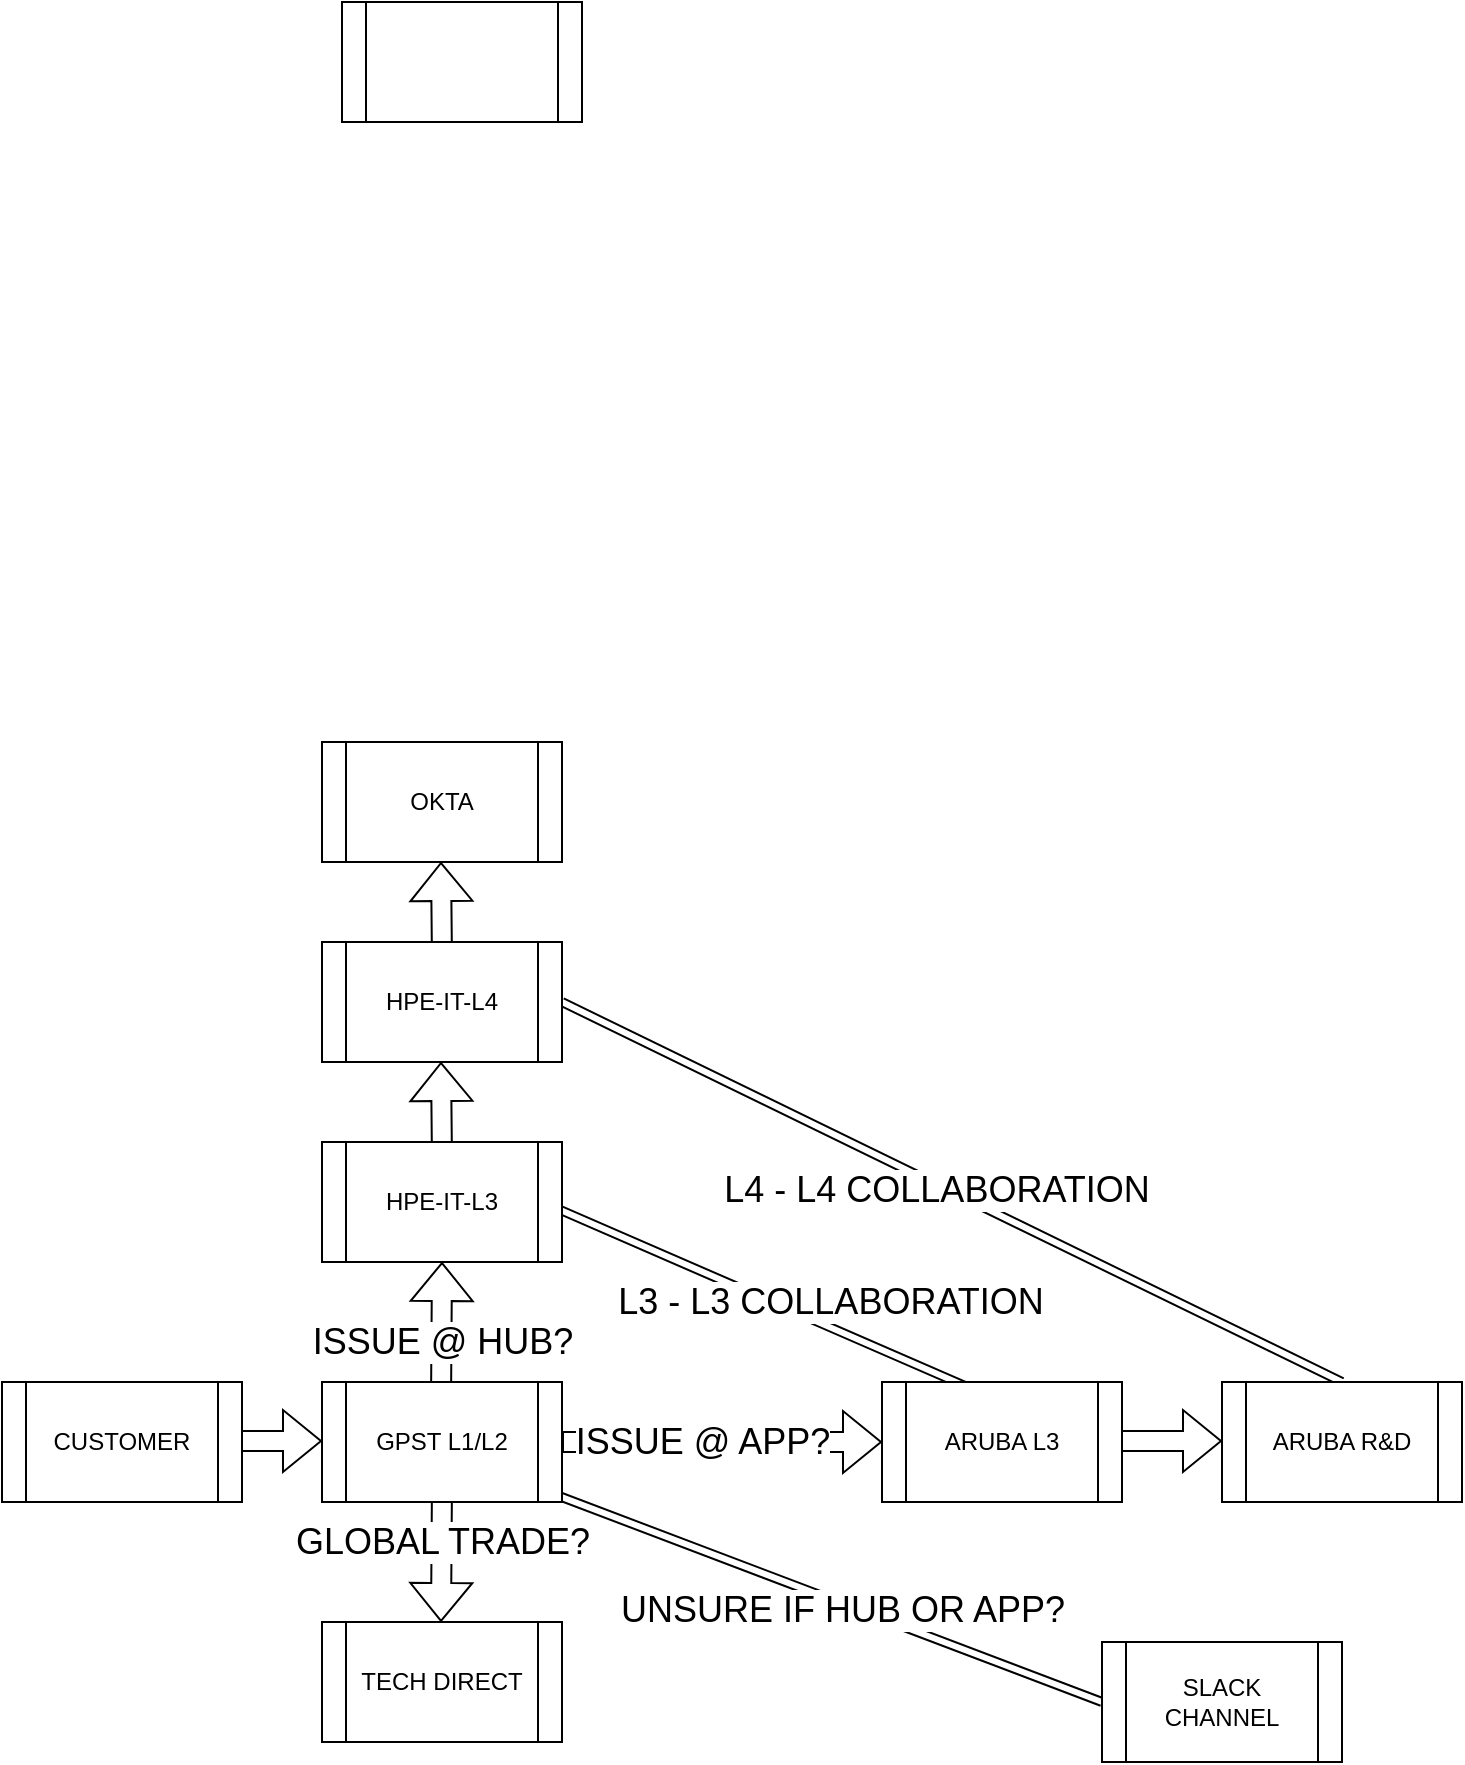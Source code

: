 <mxfile version="16.4.7" type="github">
  <diagram id="C5RBs43oDa-KdzZeNtuy" name="Page-1">
    <mxGraphModel dx="1232" dy="1931" grid="1" gridSize="10" guides="1" tooltips="1" connect="1" arrows="1" fold="1" page="1" pageScale="1" pageWidth="827" pageHeight="1169" math="0" shadow="0">
      <root>
        <mxCell id="WIyWlLk6GJQsqaUBKTNV-0" />
        <mxCell id="WIyWlLk6GJQsqaUBKTNV-1" parent="WIyWlLk6GJQsqaUBKTNV-0" />
        <mxCell id="KgCZfnkIR0c9xYVzQM_N-43" value="" style="endArrow=block;html=1;rounded=0;shape=link;labelBorderColor=default;spacing=2;startArrow=block;endFill=0;entryX=1;entryY=0.5;entryDx=0;entryDy=0;" edge="1" parent="WIyWlLk6GJQsqaUBKTNV-1">
          <mxGeometry width="50" height="50" relative="1" as="geometry">
            <mxPoint x="500" y="300" as="sourcePoint" />
            <mxPoint x="270" y="200" as="targetPoint" />
          </mxGeometry>
        </mxCell>
        <mxCell id="KgCZfnkIR0c9xYVzQM_N-44" value="L3 - L3 COLLABORATION" style="edgeLabel;html=1;align=center;verticalAlign=middle;resizable=0;points=[];fontSize=18;rotation=0;" vertex="1" connectable="0" parent="KgCZfnkIR0c9xYVzQM_N-43">
          <mxGeometry x="0.232" y="-1" relative="1" as="geometry">
            <mxPoint x="55" y="12" as="offset" />
          </mxGeometry>
        </mxCell>
        <mxCell id="KgCZfnkIR0c9xYVzQM_N-41" value="" style="endArrow=block;html=1;rounded=0;shape=link;labelBorderColor=default;spacing=2;startArrow=block;endFill=0;entryX=1;entryY=0.5;entryDx=0;entryDy=0;exitX=0.5;exitY=0;exitDx=0;exitDy=0;" edge="1" parent="WIyWlLk6GJQsqaUBKTNV-1" source="KgCZfnkIR0c9xYVzQM_N-15" target="KgCZfnkIR0c9xYVzQM_N-16">
          <mxGeometry width="50" height="50" relative="1" as="geometry">
            <mxPoint x="640" y="250" as="sourcePoint" />
            <mxPoint x="350" y="140" as="targetPoint" />
          </mxGeometry>
        </mxCell>
        <mxCell id="KgCZfnkIR0c9xYVzQM_N-42" value="L4 - L4 COLLABORATION" style="edgeLabel;html=1;align=center;verticalAlign=middle;resizable=0;points=[];fontSize=18;rotation=0;" vertex="1" connectable="0" parent="KgCZfnkIR0c9xYVzQM_N-41">
          <mxGeometry x="0.232" y="-1" relative="1" as="geometry">
            <mxPoint x="36" y="22" as="offset" />
          </mxGeometry>
        </mxCell>
        <mxCell id="KgCZfnkIR0c9xYVzQM_N-37" value="" style="endArrow=none;html=1;rounded=0;shape=link;labelBorderColor=default;spacing=2;startArrow=block;endFill=0;" edge="1" parent="WIyWlLk6GJQsqaUBKTNV-1">
          <mxGeometry width="50" height="50" relative="1" as="geometry">
            <mxPoint x="550" y="450" as="sourcePoint" />
            <mxPoint x="260" y="340" as="targetPoint" />
          </mxGeometry>
        </mxCell>
        <mxCell id="KgCZfnkIR0c9xYVzQM_N-38" value="UNSURE IF HUB OR APP?" style="edgeLabel;html=1;align=center;verticalAlign=middle;resizable=0;points=[];fontSize=18;rotation=0;" vertex="1" connectable="0" parent="KgCZfnkIR0c9xYVzQM_N-37">
          <mxGeometry x="0.232" y="-1" relative="1" as="geometry">
            <mxPoint x="48" y="22" as="offset" />
          </mxGeometry>
        </mxCell>
        <mxCell id="KgCZfnkIR0c9xYVzQM_N-28" value="" style="endArrow=classic;html=1;rounded=0;shape=flexArrow;labelBorderColor=default;spacing=2;" edge="1" parent="WIyWlLk6GJQsqaUBKTNV-1">
          <mxGeometry width="50" height="50" relative="1" as="geometry">
            <mxPoint x="100" y="319.5" as="sourcePoint" />
            <mxPoint x="160" y="319.5" as="targetPoint" />
          </mxGeometry>
        </mxCell>
        <mxCell id="KgCZfnkIR0c9xYVzQM_N-25" value="" style="endArrow=none;html=1;rounded=0;shape=flexArrow;labelBorderColor=default;spacing=2;startArrow=block;endFill=0;" edge="1" parent="WIyWlLk6GJQsqaUBKTNV-1">
          <mxGeometry width="50" height="50" relative="1" as="geometry">
            <mxPoint x="219.5" y="410" as="sourcePoint" />
            <mxPoint x="220" y="340" as="targetPoint" />
          </mxGeometry>
        </mxCell>
        <mxCell id="KgCZfnkIR0c9xYVzQM_N-26" value="GLOBAL TRADE?" style="edgeLabel;html=1;align=center;verticalAlign=middle;resizable=0;points=[];fontSize=18;rotation=0;" vertex="1" connectable="0" parent="KgCZfnkIR0c9xYVzQM_N-25">
          <mxGeometry x="0.232" y="-1" relative="1" as="geometry">
            <mxPoint x="-1" y="3" as="offset" />
          </mxGeometry>
        </mxCell>
        <mxCell id="KgCZfnkIR0c9xYVzQM_N-23" value="" style="endArrow=classic;html=1;rounded=0;shape=flexArrow;labelBorderColor=default;spacing=2;" edge="1" parent="WIyWlLk6GJQsqaUBKTNV-1">
          <mxGeometry width="50" height="50" relative="1" as="geometry">
            <mxPoint x="220" y="180" as="sourcePoint" />
            <mxPoint x="219.5" y="130" as="targetPoint" />
          </mxGeometry>
        </mxCell>
        <mxCell id="KgCZfnkIR0c9xYVzQM_N-19" value="" style="endArrow=classic;html=1;rounded=0;shape=flexArrow;labelBorderColor=default;spacing=2;" edge="1" parent="WIyWlLk6GJQsqaUBKTNV-1">
          <mxGeometry width="50" height="50" relative="1" as="geometry">
            <mxPoint x="220" y="80" as="sourcePoint" />
            <mxPoint x="219.5" y="30" as="targetPoint" />
          </mxGeometry>
        </mxCell>
        <mxCell id="KgCZfnkIR0c9xYVzQM_N-12" value="" style="endArrow=classic;html=1;rounded=0;shape=flexArrow;labelBorderColor=default;spacing=2;" edge="1" parent="WIyWlLk6GJQsqaUBKTNV-1">
          <mxGeometry width="50" height="50" relative="1" as="geometry">
            <mxPoint x="219.5" y="300" as="sourcePoint" />
            <mxPoint x="220" y="230" as="targetPoint" />
          </mxGeometry>
        </mxCell>
        <mxCell id="KgCZfnkIR0c9xYVzQM_N-13" value="ISSUE @ HUB?" style="edgeLabel;html=1;align=center;verticalAlign=middle;resizable=0;points=[];fontSize=18;" vertex="1" connectable="0" parent="KgCZfnkIR0c9xYVzQM_N-12">
          <mxGeometry x="0.232" y="-1" relative="1" as="geometry">
            <mxPoint x="-1" y="13" as="offset" />
          </mxGeometry>
        </mxCell>
        <mxCell id="KgCZfnkIR0c9xYVzQM_N-0" value="TECH DIRECT" style="shape=process;whiteSpace=wrap;html=1;backgroundOutline=1;" vertex="1" parent="WIyWlLk6GJQsqaUBKTNV-1">
          <mxGeometry x="160" y="410" width="120" height="60" as="geometry" />
        </mxCell>
        <mxCell id="KgCZfnkIR0c9xYVzQM_N-1" value="GPST L1/L2" style="shape=process;whiteSpace=wrap;html=1;backgroundOutline=1;" vertex="1" parent="WIyWlLk6GJQsqaUBKTNV-1">
          <mxGeometry x="160" y="290" width="120" height="60" as="geometry" />
        </mxCell>
        <mxCell id="KgCZfnkIR0c9xYVzQM_N-3" value="CUSTOMER" style="shape=process;whiteSpace=wrap;html=1;backgroundOutline=1;" vertex="1" parent="WIyWlLk6GJQsqaUBKTNV-1">
          <mxGeometry y="290" width="120" height="60" as="geometry" />
        </mxCell>
        <mxCell id="KgCZfnkIR0c9xYVzQM_N-4" value="" style="shape=process;whiteSpace=wrap;html=1;backgroundOutline=1;" vertex="1" parent="WIyWlLk6GJQsqaUBKTNV-1">
          <mxGeometry x="170" y="-400" width="120" height="60" as="geometry" />
        </mxCell>
        <mxCell id="KgCZfnkIR0c9xYVzQM_N-5" value="HPE-IT-L3" style="shape=process;whiteSpace=wrap;html=1;backgroundOutline=1;" vertex="1" parent="WIyWlLk6GJQsqaUBKTNV-1">
          <mxGeometry x="160" y="170" width="120" height="60" as="geometry" />
        </mxCell>
        <mxCell id="KgCZfnkIR0c9xYVzQM_N-7" value="SLACK CHANNEL" style="shape=process;whiteSpace=wrap;html=1;backgroundOutline=1;" vertex="1" parent="WIyWlLk6GJQsqaUBKTNV-1">
          <mxGeometry x="550" y="420" width="120" height="60" as="geometry" />
        </mxCell>
        <mxCell id="KgCZfnkIR0c9xYVzQM_N-8" value="OKTA" style="shape=process;whiteSpace=wrap;html=1;backgroundOutline=1;" vertex="1" parent="WIyWlLk6GJQsqaUBKTNV-1">
          <mxGeometry x="160" y="-30" width="120" height="60" as="geometry" />
        </mxCell>
        <mxCell id="KgCZfnkIR0c9xYVzQM_N-16" value="HPE-IT-L4" style="shape=process;whiteSpace=wrap;html=1;backgroundOutline=1;" vertex="1" parent="WIyWlLk6GJQsqaUBKTNV-1">
          <mxGeometry x="160" y="70" width="120" height="60" as="geometry" />
        </mxCell>
        <mxCell id="KgCZfnkIR0c9xYVzQM_N-31" value="" style="endArrow=classic;html=1;rounded=0;shape=flexArrow;labelBorderColor=default;spacing=2;" edge="1" parent="WIyWlLk6GJQsqaUBKTNV-1">
          <mxGeometry width="50" height="50" relative="1" as="geometry">
            <mxPoint x="550" y="319.5" as="sourcePoint" />
            <mxPoint x="610" y="319.5" as="targetPoint" />
          </mxGeometry>
        </mxCell>
        <mxCell id="KgCZfnkIR0c9xYVzQM_N-35" value="" style="edgeStyle=orthogonalEdgeStyle;shape=flexArrow;rounded=0;orthogonalLoop=1;jettySize=auto;html=1;labelBorderColor=default;fontSize=18;startArrow=block;endArrow=none;endFill=0;" edge="1" parent="WIyWlLk6GJQsqaUBKTNV-1" source="KgCZfnkIR0c9xYVzQM_N-32" target="KgCZfnkIR0c9xYVzQM_N-1">
          <mxGeometry relative="1" as="geometry" />
        </mxCell>
        <mxCell id="KgCZfnkIR0c9xYVzQM_N-36" value="ISSUE @ APP?" style="edgeLabel;html=1;align=center;verticalAlign=middle;resizable=0;points=[];fontSize=18;" vertex="1" connectable="0" parent="KgCZfnkIR0c9xYVzQM_N-35">
          <mxGeometry x="0.173" y="2" relative="1" as="geometry">
            <mxPoint x="4" y="-2" as="offset" />
          </mxGeometry>
        </mxCell>
        <mxCell id="KgCZfnkIR0c9xYVzQM_N-32" value="ARUBA L3" style="shape=process;whiteSpace=wrap;html=1;backgroundOutline=1;" vertex="1" parent="WIyWlLk6GJQsqaUBKTNV-1">
          <mxGeometry x="440" y="290" width="120" height="60" as="geometry" />
        </mxCell>
        <mxCell id="KgCZfnkIR0c9xYVzQM_N-15" value="ARUBA R&amp;amp;D" style="shape=process;whiteSpace=wrap;html=1;backgroundOutline=1;" vertex="1" parent="WIyWlLk6GJQsqaUBKTNV-1">
          <mxGeometry x="610" y="290" width="120" height="60" as="geometry" />
        </mxCell>
      </root>
    </mxGraphModel>
  </diagram>
</mxfile>
